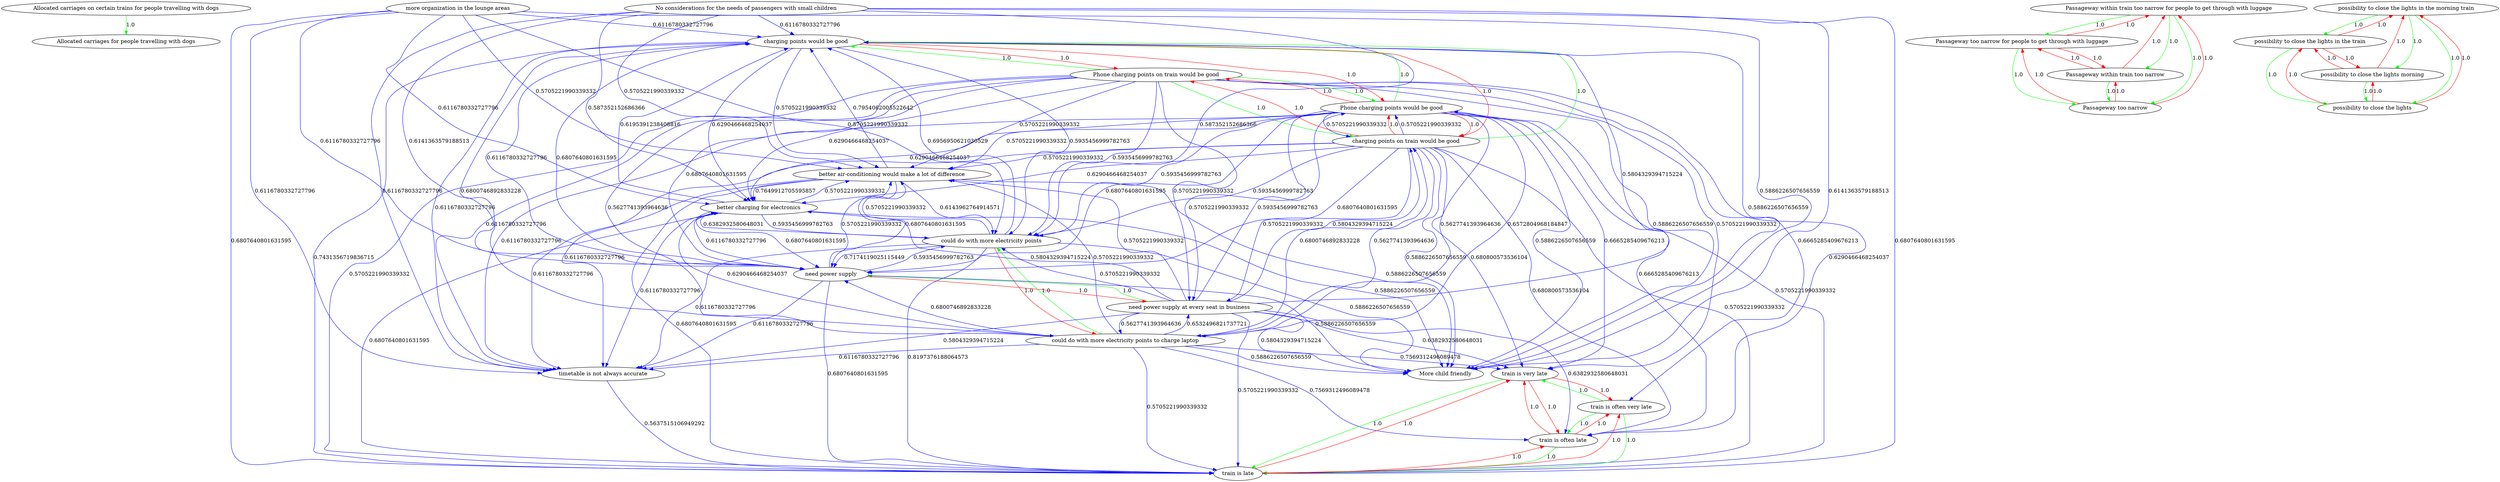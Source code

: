digraph rawGraph {
"Allocated carriages on certain trains for people travelling with dogs";"Allocated carriages for people travelling with dogs";"More child friendly";"No considerations for the needs of passengers with small children";"Passageway within train too narrow for people to get through with luggage";"Passageway too narrow for people to get through with luggage";"Passageway too narrow";"Passageway within train too narrow";"Phone charging points on train would be good";"Phone charging points would be good";"charging points would be good";"charging points on train would be good";"better air-conditioning would make a lot of difference";"better charging for electronics";"could do with more electricity points to charge laptop";"could do with more electricity points";"more organization in the lounge areas";"need power supply at every seat in business";"need power supply";"possibility to close the lights in the morning train";"possibility to close the lights in the train";"possibility to close the lights";"possibility to close the lights morning";"timetable is not always accurate";"train is often very late";"train is often late";"train is late";"train is very late";"Allocated carriages on certain trains for people travelling with dogs" -> "Allocated carriages for people travelling with dogs" [label=1.0] [color=green]
"No considerations for the needs of passengers with small children" -> "More child friendly" [label=0.6141363579188513] [color=blue]
"Passageway within train too narrow for people to get through with luggage" -> "Passageway too narrow for people to get through with luggage" [label=1.0] [color=green]
"Passageway too narrow for people to get through with luggage" -> "Passageway too narrow" [label=1.0] [color=green]
"Passageway within train too narrow for people to get through with luggage" -> "Passageway within train too narrow" [label=1.0] [color=green]
"Passageway within train too narrow" -> "Passageway too narrow" [label=1.0] [color=green]
"Passageway within train too narrow for people to get through with luggage" -> "Passageway too narrow" [label=1.0] [color=green]
"Passageway too narrow for people to get through with luggage" -> "Passageway within train too narrow for people to get through with luggage" [label=1.0] [color=red]
"Passageway too narrow for people to get through with luggage" -> "Passageway within train too narrow" [label=1.0] [color=red]
"Passageway too narrow" -> "Passageway within train too narrow for people to get through with luggage" [label=1.0] [color=red]
"Passageway too narrow" -> "Passageway too narrow for people to get through with luggage" [label=1.0] [color=red]
"Passageway too narrow" -> "Passageway within train too narrow" [label=1.0] [color=red]
"Passageway within train too narrow" -> "Passageway within train too narrow for people to get through with luggage" [label=1.0] [color=red]
"Passageway within train too narrow" -> "Passageway too narrow for people to get through with luggage" [label=1.0] [color=red]
"Phone charging points on train would be good" -> "Phone charging points would be good" [label=1.0] [color=green]
"Phone charging points would be good" -> "charging points would be good" [label=1.0] [color=green]
"Phone charging points on train would be good" -> "charging points on train would be good" [label=1.0] [color=green]
"charging points on train would be good" -> "charging points would be good" [label=1.0] [color=green]
"Phone charging points on train would be good" -> "charging points would be good" [label=1.0] [color=green]
"Phone charging points would be good" -> "Phone charging points on train would be good" [label=1.0] [color=red]
"Phone charging points would be good" -> "charging points on train would be good" [label=1.0] [color=red]
"charging points would be good" -> "Phone charging points on train would be good" [label=1.0] [color=red]
"charging points would be good" -> "Phone charging points would be good" [label=1.0] [color=red]
"charging points would be good" -> "charging points on train would be good" [label=1.0] [color=red]
"charging points on train would be good" -> "Phone charging points on train would be good" [label=1.0] [color=red]
"charging points on train would be good" -> "Phone charging points would be good" [label=1.0] [color=red]
"No considerations for the needs of passengers with small children" -> "charging points would be good" [label=0.6116780332727796] [color=blue]
"better air-conditioning would make a lot of difference" -> "charging points would be good" [label=0.7954062005522642] [color=blue]
"charging points would be good" -> "better charging for electronics" [label=0.6290466468254037] [color=blue]
"better charging for electronics" -> "charging points would be good" [label=0.6195391238408816] [color=blue]
"better air-conditioning would make a lot of difference" -> "better charging for electronics" [label=0.7649912705595857] [color=blue]
"No considerations for the needs of passengers with small children" -> "better charging for electronics" [label=0.587352152686366] [color=blue]
"Phone charging points on train would be good" -> "better charging for electronics" [label=0.6290466468254037] [color=blue]
"Phone charging points would be good" -> "better charging for electronics" [label=0.6290466468254037] [color=blue]
"charging points on train would be good" -> "better charging for electronics" [label=0.6290466468254037] [color=blue]
"could do with more electricity points to charge laptop" -> "could do with more electricity points" [label=1.0] [color=green]
"could do with more electricity points" -> "could do with more electricity points to charge laptop" [label=1.0] [color=red]
"could do with more electricity points" -> "charging points would be good" [label=0.6956950621030529] [color=blue]
"could do with more electricity points to charge laptop" -> "charging points on train would be good" [label=0.6800746892833228] [color=blue]
"could do with more electricity points to charge laptop" -> "Phone charging points would be good" [label=0.6572804968184847] [color=blue]
"could do with more electricity points" -> "better charging for electronics" [label=0.6382932580648031] [color=blue]
"better charging for electronics" -> "could do with more electricity points" [label=0.5935456999782763] [color=blue]
"could do with more electricity points" -> "better air-conditioning would make a lot of difference" [label=0.5705221990339332] [color=blue]
"better air-conditioning would make a lot of difference" -> "could do with more electricity points" [label=0.6143962764914571] [color=blue]
"could do with more electricity points" -> "More child friendly" [label=0.5886226507656559] [color=blue]
"No considerations for the needs of passengers with small children" -> "could do with more electricity points" [label=0.587352152686366] [color=blue]
"Phone charging points on train would be good" -> "could do with more electricity points" [label=0.5935456999782763] [color=blue]
"Phone charging points would be good" -> "could do with more electricity points" [label=0.5935456999782763] [color=blue]
"charging points would be good" -> "could do with more electricity points" [label=0.5935456999782763] [color=blue]
"charging points on train would be good" -> "could do with more electricity points" [label=0.5935456999782763] [color=blue]
"better air-conditioning would make a lot of difference" -> "More child friendly" [label=0.5886226507656559] [color=blue]
"better charging for electronics" -> "better air-conditioning would make a lot of difference" [label=0.5705221990339332] [color=blue]
"better charging for electronics" -> "More child friendly" [label=0.5886226507656559] [color=blue]
"could do with more electricity points to charge laptop" -> "charging points would be good" [label=0.6800746892833228] [color=blue]
"could do with more electricity points to charge laptop" -> "better charging for electronics" [label=0.6290466468254037] [color=blue]
"could do with more electricity points to charge laptop" -> "better air-conditioning would make a lot of difference" [label=0.5705221990339332] [color=blue]
"could do with more electricity points to charge laptop" -> "More child friendly" [label=0.5886226507656559] [color=blue]
"No considerations for the needs of passengers with small children" -> "better air-conditioning would make a lot of difference" [label=0.5705221990339332] [color=blue]
"Phone charging points on train would be good" -> "better air-conditioning would make a lot of difference" [label=0.5705221990339332] [color=blue]
"Phone charging points on train would be good" -> "More child friendly" [label=0.5886226507656559] [color=blue]
"Phone charging points would be good" -> "better air-conditioning would make a lot of difference" [label=0.5705221990339332] [color=blue]
"Phone charging points would be good" -> "More child friendly" [label=0.5886226507656559] [color=blue]
"charging points would be good" -> "better air-conditioning would make a lot of difference" [label=0.5705221990339332] [color=blue]
"charging points would be good" -> "More child friendly" [label=0.5886226507656559] [color=blue]
"charging points on train would be good" -> "better air-conditioning would make a lot of difference" [label=0.5705221990339332] [color=blue]
"charging points on train would be good" -> "More child friendly" [label=0.5886226507656559] [color=blue]
"more organization in the lounge areas" -> "charging points would be good" [label=0.6116780332727796] [color=blue]
"more organization in the lounge areas" -> "More child friendly" [label=0.5886226507656559] [color=blue]
"more organization in the lounge areas" -> "better charging for electronics" [label=0.6116780332727796] [color=blue]
"more organization in the lounge areas" -> "better air-conditioning would make a lot of difference" [label=0.5705221990339332] [color=blue]
"more organization in the lounge areas" -> "could do with more electricity points" [label=0.5705221990339332] [color=blue]
"need power supply at every seat in business" -> "need power supply" [label=1.0] [color=green]
"need power supply" -> "need power supply at every seat in business" [label=1.0] [color=red]
"need power supply" -> "charging points would be good" [label=0.6116780332727796] [color=blue]
"charging points would be good" -> "need power supply" [label=0.6807640801631595] [color=blue]
"charging points on train would be good" -> "need power supply at every seat in business" [label=0.5705221990339332] [color=blue]
"Phone charging points would be good" -> "need power supply at every seat in business" [label=0.5705221990339332] [color=blue]
"need power supply at every seat in business" -> "charging points on train would be good" [label=0.5804329394715224] [color=blue]
"need power supply at every seat in business" -> "Phone charging points would be good" [label=0.5935456999782763] [color=blue]
"better charging for electronics" -> "need power supply" [label=0.6807640801631595] [color=blue]
"better air-conditioning would make a lot of difference" -> "need power supply" [label=0.6807640801631595] [color=blue]
"could do with more electricity points" -> "need power supply" [label=0.7174119025115449] [color=blue]
"need power supply" -> "could do with more electricity points" [label=0.5935456999782763] [color=blue]
"could do with more electricity points to charge laptop" -> "need power supply at every seat in business" [label=0.6532496821737721] [color=blue]
"need power supply at every seat in business" -> "could do with more electricity points to charge laptop" [label=0.5627741393964636] [color=blue]
"No considerations for the needs of passengers with small children" -> "need power supply" [label=0.6141363579188513] [color=blue]
"Phone charging points on train would be good" -> "need power supply" [label=0.6807640801631595] [color=blue]
"Phone charging points on train would be good" -> "need power supply at every seat in business" [label=0.5705221990339332] [color=blue]
"Phone charging points would be good" -> "charging points on train would be good" [label=0.5705221990339332] [color=blue]
"Phone charging points would be good" -> "need power supply" [label=0.6807640801631595] [color=blue]
"Phone charging points would be good" -> "could do with more electricity points to charge laptop" [label=0.5627741393964636] [color=blue]
"charging points on train would be good" -> "need power supply" [label=0.6807640801631595] [color=blue]
"charging points on train would be good" -> "Phone charging points would be good" [label=0.5705221990339332] [color=blue]
"charging points on train would be good" -> "could do with more electricity points to charge laptop" [label=0.5627741393964636] [color=blue]
"could do with more electricity points to charge laptop" -> "need power supply" [label=0.6800746892833228] [color=blue]
"more organization in the lounge areas" -> "need power supply" [label=0.6116780332727796] [color=blue]
"need power supply at every seat in business" -> "charging points would be good" [label=0.5804329394715224] [color=blue]
"need power supply at every seat in business" -> "better charging for electronics" [label=0.5804329394715224] [color=blue]
"need power supply at every seat in business" -> "better air-conditioning would make a lot of difference" [label=0.5705221990339332] [color=blue]
"need power supply at every seat in business" -> "More child friendly" [label=0.5804329394715224] [color=blue]
"need power supply at every seat in business" -> "could do with more electricity points" [label=0.5705221990339332] [color=blue]
"need power supply" -> "better charging for electronics" [label=0.6116780332727796] [color=blue]
"need power supply" -> "better air-conditioning would make a lot of difference" [label=0.5705221990339332] [color=blue]
"need power supply" -> "More child friendly" [label=0.5886226507656559] [color=blue]
"Phone charging points on train would be good" -> "could do with more electricity points to charge laptop" [label=0.5627741393964636] [color=blue]
"possibility to close the lights in the morning train" -> "possibility to close the lights in the train" [label=1.0] [color=green]
"possibility to close the lights in the train" -> "possibility to close the lights" [label=1.0] [color=green]
"possibility to close the lights in the morning train" -> "possibility to close the lights morning" [label=1.0] [color=green]
"possibility to close the lights morning" -> "possibility to close the lights" [label=1.0] [color=green]
"possibility to close the lights in the morning train" -> "possibility to close the lights" [label=1.0] [color=green]
"possibility to close the lights in the train" -> "possibility to close the lights in the morning train" [label=1.0] [color=red]
"possibility to close the lights in the train" -> "possibility to close the lights morning" [label=1.0] [color=red]
"possibility to close the lights" -> "possibility to close the lights in the morning train" [label=1.0] [color=red]
"possibility to close the lights" -> "possibility to close the lights in the train" [label=1.0] [color=red]
"possibility to close the lights" -> "possibility to close the lights morning" [label=1.0] [color=red]
"possibility to close the lights morning" -> "possibility to close the lights in the morning train" [label=1.0] [color=red]
"possibility to close the lights morning" -> "possibility to close the lights in the train" [label=1.0] [color=red]
"need power supply" -> "timetable is not always accurate" [label=0.6116780332727796] [color=blue]
"more organization in the lounge areas" -> "timetable is not always accurate" [label=0.6116780332727796] [color=blue]
"better air-conditioning would make a lot of difference" -> "timetable is not always accurate" [label=0.6116780332727796] [color=blue]
"could do with more electricity points" -> "timetable is not always accurate" [label=0.6116780332727796] [color=blue]
"No considerations for the needs of passengers with small children" -> "timetable is not always accurate" [label=0.6116780332727796] [color=blue]
"Phone charging points on train would be good" -> "timetable is not always accurate" [label=0.6116780332727796] [color=blue]
"Phone charging points would be good" -> "timetable is not always accurate" [label=0.6116780332727796] [color=blue]
"charging points would be good" -> "timetable is not always accurate" [label=0.6116780332727796] [color=blue]
"charging points on train would be good" -> "timetable is not always accurate" [label=0.6116780332727796] [color=blue]
"better charging for electronics" -> "timetable is not always accurate" [label=0.6116780332727796] [color=blue]
"could do with more electricity points to charge laptop" -> "timetable is not always accurate" [label=0.6116780332727796] [color=blue]
"need power supply at every seat in business" -> "timetable is not always accurate" [label=0.5804329394715224] [color=blue]
"train is often very late" -> "train is often late" [label=1.0] [color=green]
"train is often late" -> "train is late" [label=1.0] [color=green]
"train is often very late" -> "train is very late" [label=1.0] [color=green]
"train is very late" -> "train is late" [label=1.0] [color=green]
"train is often very late" -> "train is late" [label=1.0] [color=green]
"train is often late" -> "train is often very late" [label=1.0] [color=red]
"train is often late" -> "train is very late" [label=1.0] [color=red]
"train is late" -> "train is often very late" [label=1.0] [color=red]
"train is late" -> "train is often late" [label=1.0] [color=red]
"train is late" -> "train is very late" [label=1.0] [color=red]
"train is very late" -> "train is often very late" [label=1.0] [color=red]
"train is very late" -> "train is often late" [label=1.0] [color=red]
"charging points would be good" -> "train is late" [label=0.7431356719836715] [color=blue]
"charging points on train would be good" -> "train is often late" [label=0.680800573536104] [color=blue]
"charging points on train would be good" -> "train is very late" [label=0.680800573536104] [color=blue]
"Phone charging points would be good" -> "train is often late" [label=0.6665285409676213] [color=blue]
"Phone charging points would be good" -> "train is very late" [label=0.6665285409676213] [color=blue]
"Phone charging points on train would be good" -> "train is often very late" [label=0.6665285409676213] [color=blue]
"better charging for electronics" -> "train is late" [label=0.6807640801631595] [color=blue]
"need power supply" -> "train is late" [label=0.6807640801631595] [color=blue]
"need power supply at every seat in business" -> "train is often late" [label=0.6382932580648031] [color=blue]
"need power supply at every seat in business" -> "train is very late" [label=0.6382932580648031] [color=blue]
"better air-conditioning would make a lot of difference" -> "train is late" [label=0.6807640801631595] [color=blue]
"more organization in the lounge areas" -> "train is late" [label=0.6807640801631595] [color=blue]
"timetable is not always accurate" -> "train is late" [label=0.5637515106949292] [color=blue]
"could do with more electricity points" -> "train is late" [label=0.8197376188064573] [color=blue]
"could do with more electricity points to charge laptop" -> "train is often late" [label=0.7569312496089478] [color=blue]
"could do with more electricity points to charge laptop" -> "train is very late" [label=0.7569312496089478] [color=blue]
"No considerations for the needs of passengers with small children" -> "train is late" [label=0.6807640801631595] [color=blue]
"Phone charging points on train would be good" -> "train is often late" [label=0.6290466468254037] [color=blue]
"Phone charging points on train would be good" -> "train is very late" [label=0.5705221990339332] [color=blue]
"Phone charging points on train would be good" -> "train is late" [label=0.5705221990339332] [color=blue]
"Phone charging points would be good" -> "train is late" [label=0.5705221990339332] [color=blue]
"charging points on train would be good" -> "train is late" [label=0.5705221990339332] [color=blue]
"could do with more electricity points to charge laptop" -> "train is late" [label=0.5705221990339332] [color=blue]
"need power supply at every seat in business" -> "train is late" [label=0.5705221990339332] [color=blue]
}